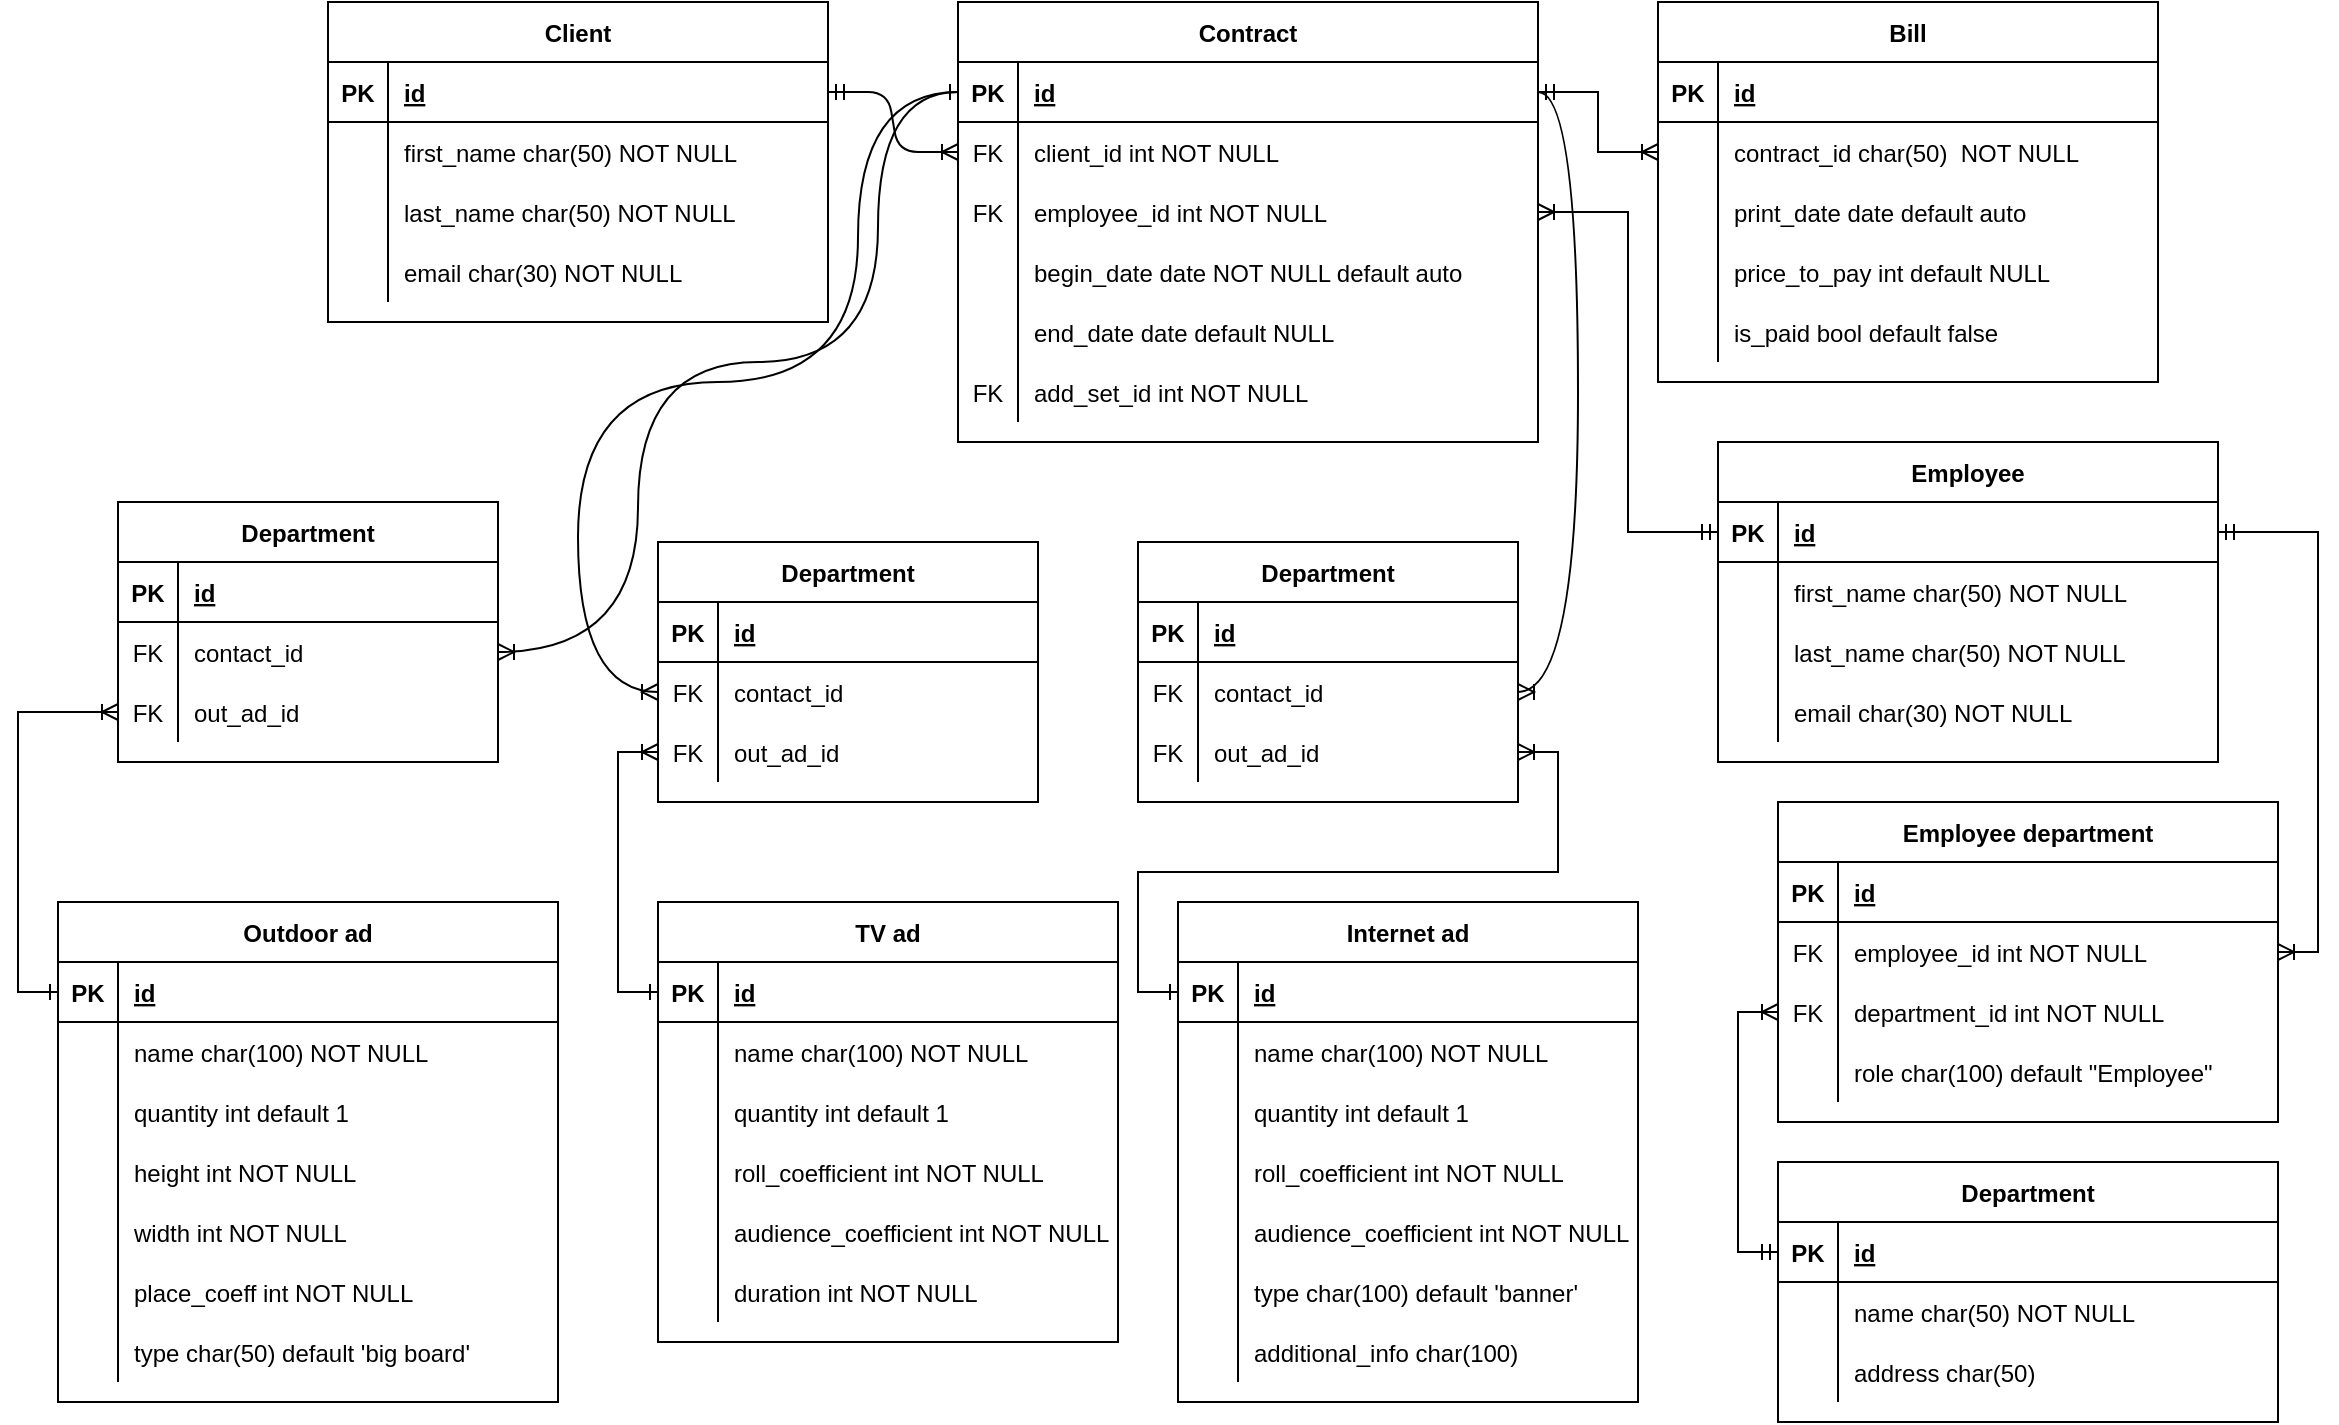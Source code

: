 <mxfile version="14.6.3" type="github">
  <diagram id="R2lEEEUBdFMjLlhIrx00" name="Page-1">
    <mxGraphModel dx="792" dy="732" grid="1" gridSize="10" guides="1" tooltips="1" connect="1" arrows="1" fold="1" page="1" pageScale="1" pageWidth="850" pageHeight="1100" math="0" shadow="0" extFonts="Permanent Marker^https://fonts.googleapis.com/css?family=Permanent+Marker">
      <root>
        <mxCell id="0" />
        <mxCell id="1" parent="0" />
        <mxCell id="C-vyLk0tnHw3VtMMgP7b-1" value="" style="edgeStyle=entityRelationEdgeStyle;endArrow=ERoneToMany;startArrow=ERmandOne;endFill=0;startFill=0;" parent="1" source="C-vyLk0tnHw3VtMMgP7b-24" target="C-vyLk0tnHw3VtMMgP7b-6" edge="1">
          <mxGeometry width="100" height="100" relative="1" as="geometry">
            <mxPoint x="340" y="720" as="sourcePoint" />
            <mxPoint x="440" y="620" as="targetPoint" />
          </mxGeometry>
        </mxCell>
        <mxCell id="C-vyLk0tnHw3VtMMgP7b-2" value="Contract" style="shape=table;startSize=30;container=1;collapsible=1;childLayout=tableLayout;fixedRows=1;rowLines=0;fontStyle=1;align=center;resizeLast=1;" parent="1" vertex="1">
          <mxGeometry x="490" y="120" width="290" height="220" as="geometry" />
        </mxCell>
        <mxCell id="C-vyLk0tnHw3VtMMgP7b-3" value="" style="shape=partialRectangle;collapsible=0;dropTarget=0;pointerEvents=0;fillColor=none;points=[[0,0.5],[1,0.5]];portConstraint=eastwest;top=0;left=0;right=0;bottom=1;" parent="C-vyLk0tnHw3VtMMgP7b-2" vertex="1">
          <mxGeometry y="30" width="290" height="30" as="geometry" />
        </mxCell>
        <mxCell id="C-vyLk0tnHw3VtMMgP7b-4" value="PK" style="shape=partialRectangle;overflow=hidden;connectable=0;fillColor=none;top=0;left=0;bottom=0;right=0;fontStyle=1;" parent="C-vyLk0tnHw3VtMMgP7b-3" vertex="1">
          <mxGeometry width="30" height="30" as="geometry" />
        </mxCell>
        <mxCell id="C-vyLk0tnHw3VtMMgP7b-5" value="id" style="shape=partialRectangle;overflow=hidden;connectable=0;fillColor=none;top=0;left=0;bottom=0;right=0;align=left;spacingLeft=6;fontStyle=5;" parent="C-vyLk0tnHw3VtMMgP7b-3" vertex="1">
          <mxGeometry x="30" width="260" height="30" as="geometry" />
        </mxCell>
        <mxCell id="C-vyLk0tnHw3VtMMgP7b-6" value="" style="shape=partialRectangle;collapsible=0;dropTarget=0;pointerEvents=0;fillColor=none;points=[[0,0.5],[1,0.5]];portConstraint=eastwest;top=0;left=0;right=0;bottom=0;" parent="C-vyLk0tnHw3VtMMgP7b-2" vertex="1">
          <mxGeometry y="60" width="290" height="30" as="geometry" />
        </mxCell>
        <mxCell id="C-vyLk0tnHw3VtMMgP7b-7" value="FK" style="shape=partialRectangle;overflow=hidden;connectable=0;fillColor=none;top=0;left=0;bottom=0;right=0;" parent="C-vyLk0tnHw3VtMMgP7b-6" vertex="1">
          <mxGeometry width="30" height="30" as="geometry" />
        </mxCell>
        <mxCell id="C-vyLk0tnHw3VtMMgP7b-8" value="client_id int NOT NULL" style="shape=partialRectangle;overflow=hidden;connectable=0;fillColor=none;top=0;left=0;bottom=0;right=0;align=left;spacingLeft=6;" parent="C-vyLk0tnHw3VtMMgP7b-6" vertex="1">
          <mxGeometry x="30" width="260" height="30" as="geometry" />
        </mxCell>
        <mxCell id="C-vyLk0tnHw3VtMMgP7b-9" value="" style="shape=partialRectangle;collapsible=0;dropTarget=0;pointerEvents=0;fillColor=none;points=[[0,0.5],[1,0.5]];portConstraint=eastwest;top=0;left=0;right=0;bottom=0;" parent="C-vyLk0tnHw3VtMMgP7b-2" vertex="1">
          <mxGeometry y="90" width="290" height="30" as="geometry" />
        </mxCell>
        <mxCell id="C-vyLk0tnHw3VtMMgP7b-10" value="FK" style="shape=partialRectangle;overflow=hidden;connectable=0;fillColor=none;top=0;left=0;bottom=0;right=0;" parent="C-vyLk0tnHw3VtMMgP7b-9" vertex="1">
          <mxGeometry width="30" height="30" as="geometry" />
        </mxCell>
        <mxCell id="C-vyLk0tnHw3VtMMgP7b-11" value="employee_id int NOT NULL" style="shape=partialRectangle;overflow=hidden;connectable=0;fillColor=none;top=0;left=0;bottom=0;right=0;align=left;spacingLeft=6;" parent="C-vyLk0tnHw3VtMMgP7b-9" vertex="1">
          <mxGeometry x="30" width="260" height="30" as="geometry" />
        </mxCell>
        <mxCell id="jYW_8Co8lEucG8dBWMGK-69" value="" style="shape=partialRectangle;collapsible=0;dropTarget=0;pointerEvents=0;fillColor=none;points=[[0,0.5],[1,0.5]];portConstraint=eastwest;top=0;left=0;right=0;bottom=0;" parent="C-vyLk0tnHw3VtMMgP7b-2" vertex="1">
          <mxGeometry y="120" width="290" height="30" as="geometry" />
        </mxCell>
        <mxCell id="jYW_8Co8lEucG8dBWMGK-70" value="" style="shape=partialRectangle;overflow=hidden;connectable=0;fillColor=none;top=0;left=0;bottom=0;right=0;" parent="jYW_8Co8lEucG8dBWMGK-69" vertex="1">
          <mxGeometry width="30" height="30" as="geometry" />
        </mxCell>
        <mxCell id="jYW_8Co8lEucG8dBWMGK-71" value="begin_date date NOT NULL default auto" style="shape=partialRectangle;overflow=hidden;connectable=0;fillColor=none;top=0;left=0;bottom=0;right=0;align=left;spacingLeft=6;" parent="jYW_8Co8lEucG8dBWMGK-69" vertex="1">
          <mxGeometry x="30" width="260" height="30" as="geometry" />
        </mxCell>
        <mxCell id="jYW_8Co8lEucG8dBWMGK-72" value="" style="shape=partialRectangle;collapsible=0;dropTarget=0;pointerEvents=0;fillColor=none;points=[[0,0.5],[1,0.5]];portConstraint=eastwest;top=0;left=0;right=0;bottom=0;" parent="C-vyLk0tnHw3VtMMgP7b-2" vertex="1">
          <mxGeometry y="150" width="290" height="30" as="geometry" />
        </mxCell>
        <mxCell id="jYW_8Co8lEucG8dBWMGK-73" value="" style="shape=partialRectangle;overflow=hidden;connectable=0;fillColor=none;top=0;left=0;bottom=0;right=0;" parent="jYW_8Co8lEucG8dBWMGK-72" vertex="1">
          <mxGeometry width="30" height="30" as="geometry" />
        </mxCell>
        <mxCell id="jYW_8Co8lEucG8dBWMGK-74" value="end_date date default NULL" style="shape=partialRectangle;overflow=hidden;connectable=0;fillColor=none;top=0;left=0;bottom=0;right=0;align=left;spacingLeft=6;" parent="jYW_8Co8lEucG8dBWMGK-72" vertex="1">
          <mxGeometry x="30" width="260" height="30" as="geometry" />
        </mxCell>
        <mxCell id="ppXyHztM5wgwLhmUzVle-1" value="" style="shape=partialRectangle;collapsible=0;dropTarget=0;pointerEvents=0;fillColor=none;points=[[0,0.5],[1,0.5]];portConstraint=eastwest;top=0;left=0;right=0;bottom=0;" parent="C-vyLk0tnHw3VtMMgP7b-2" vertex="1">
          <mxGeometry y="180" width="290" height="30" as="geometry" />
        </mxCell>
        <mxCell id="ppXyHztM5wgwLhmUzVle-2" value="FK" style="shape=partialRectangle;overflow=hidden;connectable=0;fillColor=none;top=0;left=0;bottom=0;right=0;" parent="ppXyHztM5wgwLhmUzVle-1" vertex="1">
          <mxGeometry width="30" height="30" as="geometry" />
        </mxCell>
        <mxCell id="ppXyHztM5wgwLhmUzVle-3" value="add_set_id int NOT NULL" style="shape=partialRectangle;overflow=hidden;connectable=0;fillColor=none;top=0;left=0;bottom=0;right=0;align=left;spacingLeft=6;" parent="ppXyHztM5wgwLhmUzVle-1" vertex="1">
          <mxGeometry x="30" width="260" height="30" as="geometry" />
        </mxCell>
        <mxCell id="C-vyLk0tnHw3VtMMgP7b-23" value="Client" style="shape=table;startSize=30;container=1;collapsible=1;childLayout=tableLayout;fixedRows=1;rowLines=0;fontStyle=1;align=center;resizeLast=1;" parent="1" vertex="1">
          <mxGeometry x="175" y="120" width="250" height="160" as="geometry" />
        </mxCell>
        <mxCell id="C-vyLk0tnHw3VtMMgP7b-24" value="" style="shape=partialRectangle;collapsible=0;dropTarget=0;pointerEvents=0;fillColor=none;points=[[0,0.5],[1,0.5]];portConstraint=eastwest;top=0;left=0;right=0;bottom=1;" parent="C-vyLk0tnHw3VtMMgP7b-23" vertex="1">
          <mxGeometry y="30" width="250" height="30" as="geometry" />
        </mxCell>
        <mxCell id="C-vyLk0tnHw3VtMMgP7b-25" value="PK" style="shape=partialRectangle;overflow=hidden;connectable=0;fillColor=none;top=0;left=0;bottom=0;right=0;fontStyle=1;" parent="C-vyLk0tnHw3VtMMgP7b-24" vertex="1">
          <mxGeometry width="30" height="30" as="geometry" />
        </mxCell>
        <mxCell id="C-vyLk0tnHw3VtMMgP7b-26" value="id" style="shape=partialRectangle;overflow=hidden;connectable=0;fillColor=none;top=0;left=0;bottom=0;right=0;align=left;spacingLeft=6;fontStyle=5;" parent="C-vyLk0tnHw3VtMMgP7b-24" vertex="1">
          <mxGeometry x="30" width="220" height="30" as="geometry" />
        </mxCell>
        <mxCell id="C-vyLk0tnHw3VtMMgP7b-27" value="" style="shape=partialRectangle;collapsible=0;dropTarget=0;pointerEvents=0;fillColor=none;points=[[0,0.5],[1,0.5]];portConstraint=eastwest;top=0;left=0;right=0;bottom=0;" parent="C-vyLk0tnHw3VtMMgP7b-23" vertex="1">
          <mxGeometry y="60" width="250" height="30" as="geometry" />
        </mxCell>
        <mxCell id="C-vyLk0tnHw3VtMMgP7b-28" value="" style="shape=partialRectangle;overflow=hidden;connectable=0;fillColor=none;top=0;left=0;bottom=0;right=0;" parent="C-vyLk0tnHw3VtMMgP7b-27" vertex="1">
          <mxGeometry width="30" height="30" as="geometry" />
        </mxCell>
        <mxCell id="C-vyLk0tnHw3VtMMgP7b-29" value="first_name char(50) NOT NULL" style="shape=partialRectangle;overflow=hidden;connectable=0;fillColor=none;top=0;left=0;bottom=0;right=0;align=left;spacingLeft=6;" parent="C-vyLk0tnHw3VtMMgP7b-27" vertex="1">
          <mxGeometry x="30" width="220" height="30" as="geometry" />
        </mxCell>
        <mxCell id="DAZSzT3aJ0yRN7Px0Ek2-8" value="" style="shape=partialRectangle;collapsible=0;dropTarget=0;pointerEvents=0;fillColor=none;points=[[0,0.5],[1,0.5]];portConstraint=eastwest;top=0;left=0;right=0;bottom=0;" parent="C-vyLk0tnHw3VtMMgP7b-23" vertex="1">
          <mxGeometry y="90" width="250" height="30" as="geometry" />
        </mxCell>
        <mxCell id="DAZSzT3aJ0yRN7Px0Ek2-9" value="" style="shape=partialRectangle;overflow=hidden;connectable=0;fillColor=none;top=0;left=0;bottom=0;right=0;" parent="DAZSzT3aJ0yRN7Px0Ek2-8" vertex="1">
          <mxGeometry width="30" height="30" as="geometry" />
        </mxCell>
        <mxCell id="DAZSzT3aJ0yRN7Px0Ek2-10" value="last_name char(50) NOT NULL" style="shape=partialRectangle;overflow=hidden;connectable=0;fillColor=none;top=0;left=0;bottom=0;right=0;align=left;spacingLeft=6;" parent="DAZSzT3aJ0yRN7Px0Ek2-8" vertex="1">
          <mxGeometry x="30" width="220" height="30" as="geometry" />
        </mxCell>
        <mxCell id="DAZSzT3aJ0yRN7Px0Ek2-11" value="" style="shape=partialRectangle;collapsible=0;dropTarget=0;pointerEvents=0;fillColor=none;points=[[0,0.5],[1,0.5]];portConstraint=eastwest;top=0;left=0;right=0;bottom=0;" parent="C-vyLk0tnHw3VtMMgP7b-23" vertex="1">
          <mxGeometry y="120" width="250" height="30" as="geometry" />
        </mxCell>
        <mxCell id="DAZSzT3aJ0yRN7Px0Ek2-12" value="" style="shape=partialRectangle;overflow=hidden;connectable=0;fillColor=none;top=0;left=0;bottom=0;right=0;" parent="DAZSzT3aJ0yRN7Px0Ek2-11" vertex="1">
          <mxGeometry width="30" height="30" as="geometry" />
        </mxCell>
        <mxCell id="DAZSzT3aJ0yRN7Px0Ek2-13" value="email char(30) NOT NULL" style="shape=partialRectangle;overflow=hidden;connectable=0;fillColor=none;top=0;left=0;bottom=0;right=0;align=left;spacingLeft=6;" parent="DAZSzT3aJ0yRN7Px0Ek2-11" vertex="1">
          <mxGeometry x="30" width="220" height="30" as="geometry" />
        </mxCell>
        <mxCell id="jYW_8Co8lEucG8dBWMGK-11" value="Employee" style="shape=table;startSize=30;container=1;collapsible=1;childLayout=tableLayout;fixedRows=1;rowLines=0;fontStyle=1;align=center;resizeLast=1;" parent="1" vertex="1">
          <mxGeometry x="870" y="340" width="250" height="160" as="geometry" />
        </mxCell>
        <mxCell id="jYW_8Co8lEucG8dBWMGK-12" value="" style="shape=partialRectangle;collapsible=0;dropTarget=0;pointerEvents=0;fillColor=none;points=[[0,0.5],[1,0.5]];portConstraint=eastwest;top=0;left=0;right=0;bottom=1;" parent="jYW_8Co8lEucG8dBWMGK-11" vertex="1">
          <mxGeometry y="30" width="250" height="30" as="geometry" />
        </mxCell>
        <mxCell id="jYW_8Co8lEucG8dBWMGK-13" value="PK" style="shape=partialRectangle;overflow=hidden;connectable=0;fillColor=none;top=0;left=0;bottom=0;right=0;fontStyle=1;" parent="jYW_8Co8lEucG8dBWMGK-12" vertex="1">
          <mxGeometry width="30" height="30" as="geometry" />
        </mxCell>
        <mxCell id="jYW_8Co8lEucG8dBWMGK-14" value="id" style="shape=partialRectangle;overflow=hidden;connectable=0;fillColor=none;top=0;left=0;bottom=0;right=0;align=left;spacingLeft=6;fontStyle=5;" parent="jYW_8Co8lEucG8dBWMGK-12" vertex="1">
          <mxGeometry x="30" width="220" height="30" as="geometry" />
        </mxCell>
        <mxCell id="jYW_8Co8lEucG8dBWMGK-15" value="" style="shape=partialRectangle;collapsible=0;dropTarget=0;pointerEvents=0;fillColor=none;points=[[0,0.5],[1,0.5]];portConstraint=eastwest;top=0;left=0;right=0;bottom=0;" parent="jYW_8Co8lEucG8dBWMGK-11" vertex="1">
          <mxGeometry y="60" width="250" height="30" as="geometry" />
        </mxCell>
        <mxCell id="jYW_8Co8lEucG8dBWMGK-16" value="" style="shape=partialRectangle;overflow=hidden;connectable=0;fillColor=none;top=0;left=0;bottom=0;right=0;" parent="jYW_8Co8lEucG8dBWMGK-15" vertex="1">
          <mxGeometry width="30" height="30" as="geometry" />
        </mxCell>
        <mxCell id="jYW_8Co8lEucG8dBWMGK-17" value="first_name char(50) NOT NULL" style="shape=partialRectangle;overflow=hidden;connectable=0;fillColor=none;top=0;left=0;bottom=0;right=0;align=left;spacingLeft=6;" parent="jYW_8Co8lEucG8dBWMGK-15" vertex="1">
          <mxGeometry x="30" width="220" height="30" as="geometry" />
        </mxCell>
        <mxCell id="jYW_8Co8lEucG8dBWMGK-18" value="" style="shape=partialRectangle;collapsible=0;dropTarget=0;pointerEvents=0;fillColor=none;points=[[0,0.5],[1,0.5]];portConstraint=eastwest;top=0;left=0;right=0;bottom=0;" parent="jYW_8Co8lEucG8dBWMGK-11" vertex="1">
          <mxGeometry y="90" width="250" height="30" as="geometry" />
        </mxCell>
        <mxCell id="jYW_8Co8lEucG8dBWMGK-19" value="" style="shape=partialRectangle;overflow=hidden;connectable=0;fillColor=none;top=0;left=0;bottom=0;right=0;" parent="jYW_8Co8lEucG8dBWMGK-18" vertex="1">
          <mxGeometry width="30" height="30" as="geometry" />
        </mxCell>
        <mxCell id="jYW_8Co8lEucG8dBWMGK-20" value="last_name char(50) NOT NULL" style="shape=partialRectangle;overflow=hidden;connectable=0;fillColor=none;top=0;left=0;bottom=0;right=0;align=left;spacingLeft=6;" parent="jYW_8Co8lEucG8dBWMGK-18" vertex="1">
          <mxGeometry x="30" width="220" height="30" as="geometry" />
        </mxCell>
        <mxCell id="jYW_8Co8lEucG8dBWMGK-21" value="" style="shape=partialRectangle;collapsible=0;dropTarget=0;pointerEvents=0;fillColor=none;points=[[0,0.5],[1,0.5]];portConstraint=eastwest;top=0;left=0;right=0;bottom=0;" parent="jYW_8Co8lEucG8dBWMGK-11" vertex="1">
          <mxGeometry y="120" width="250" height="30" as="geometry" />
        </mxCell>
        <mxCell id="jYW_8Co8lEucG8dBWMGK-22" value="" style="shape=partialRectangle;overflow=hidden;connectable=0;fillColor=none;top=0;left=0;bottom=0;right=0;" parent="jYW_8Co8lEucG8dBWMGK-21" vertex="1">
          <mxGeometry width="30" height="30" as="geometry" />
        </mxCell>
        <mxCell id="jYW_8Co8lEucG8dBWMGK-23" value="email char(30) NOT NULL" style="shape=partialRectangle;overflow=hidden;connectable=0;fillColor=none;top=0;left=0;bottom=0;right=0;align=left;spacingLeft=6;" parent="jYW_8Co8lEucG8dBWMGK-21" vertex="1">
          <mxGeometry x="30" width="220" height="30" as="geometry" />
        </mxCell>
        <mxCell id="jYW_8Co8lEucG8dBWMGK-24" value="Department" style="shape=table;startSize=30;container=1;collapsible=1;childLayout=tableLayout;fixedRows=1;rowLines=0;fontStyle=1;align=center;resizeLast=1;" parent="1" vertex="1">
          <mxGeometry x="900" y="700" width="250" height="130" as="geometry" />
        </mxCell>
        <mxCell id="jYW_8Co8lEucG8dBWMGK-25" value="" style="shape=partialRectangle;collapsible=0;dropTarget=0;pointerEvents=0;fillColor=none;points=[[0,0.5],[1,0.5]];portConstraint=eastwest;top=0;left=0;right=0;bottom=1;" parent="jYW_8Co8lEucG8dBWMGK-24" vertex="1">
          <mxGeometry y="30" width="250" height="30" as="geometry" />
        </mxCell>
        <mxCell id="jYW_8Co8lEucG8dBWMGK-26" value="PK" style="shape=partialRectangle;overflow=hidden;connectable=0;fillColor=none;top=0;left=0;bottom=0;right=0;fontStyle=1;" parent="jYW_8Co8lEucG8dBWMGK-25" vertex="1">
          <mxGeometry width="30" height="30" as="geometry" />
        </mxCell>
        <mxCell id="jYW_8Co8lEucG8dBWMGK-27" value="id" style="shape=partialRectangle;overflow=hidden;connectable=0;fillColor=none;top=0;left=0;bottom=0;right=0;align=left;spacingLeft=6;fontStyle=5;" parent="jYW_8Co8lEucG8dBWMGK-25" vertex="1">
          <mxGeometry x="30" width="220" height="30" as="geometry" />
        </mxCell>
        <mxCell id="jYW_8Co8lEucG8dBWMGK-28" value="" style="shape=partialRectangle;collapsible=0;dropTarget=0;pointerEvents=0;fillColor=none;points=[[0,0.5],[1,0.5]];portConstraint=eastwest;top=0;left=0;right=0;bottom=0;" parent="jYW_8Co8lEucG8dBWMGK-24" vertex="1">
          <mxGeometry y="60" width="250" height="30" as="geometry" />
        </mxCell>
        <mxCell id="jYW_8Co8lEucG8dBWMGK-29" value="" style="shape=partialRectangle;overflow=hidden;connectable=0;fillColor=none;top=0;left=0;bottom=0;right=0;" parent="jYW_8Co8lEucG8dBWMGK-28" vertex="1">
          <mxGeometry width="30" height="30" as="geometry" />
        </mxCell>
        <mxCell id="jYW_8Co8lEucG8dBWMGK-30" value="name char(50) NOT NULL" style="shape=partialRectangle;overflow=hidden;connectable=0;fillColor=none;top=0;left=0;bottom=0;right=0;align=left;spacingLeft=6;" parent="jYW_8Co8lEucG8dBWMGK-28" vertex="1">
          <mxGeometry x="30" width="220" height="30" as="geometry" />
        </mxCell>
        <mxCell id="jYW_8Co8lEucG8dBWMGK-63" value="" style="shape=partialRectangle;collapsible=0;dropTarget=0;pointerEvents=0;fillColor=none;points=[[0,0.5],[1,0.5]];portConstraint=eastwest;top=0;left=0;right=0;bottom=0;" parent="jYW_8Co8lEucG8dBWMGK-24" vertex="1">
          <mxGeometry y="90" width="250" height="30" as="geometry" />
        </mxCell>
        <mxCell id="jYW_8Co8lEucG8dBWMGK-64" value="" style="shape=partialRectangle;overflow=hidden;connectable=0;fillColor=none;top=0;left=0;bottom=0;right=0;" parent="jYW_8Co8lEucG8dBWMGK-63" vertex="1">
          <mxGeometry width="30" height="30" as="geometry" />
        </mxCell>
        <mxCell id="jYW_8Co8lEucG8dBWMGK-65" value="address char(50) " style="shape=partialRectangle;overflow=hidden;connectable=0;fillColor=none;top=0;left=0;bottom=0;right=0;align=left;spacingLeft=6;" parent="jYW_8Co8lEucG8dBWMGK-63" vertex="1">
          <mxGeometry x="30" width="220" height="30" as="geometry" />
        </mxCell>
        <mxCell id="jYW_8Co8lEucG8dBWMGK-50" value="Employee department" style="shape=table;startSize=30;container=1;collapsible=1;childLayout=tableLayout;fixedRows=1;rowLines=0;fontStyle=1;align=center;resizeLast=1;" parent="1" vertex="1">
          <mxGeometry x="900" y="520" width="250" height="160" as="geometry" />
        </mxCell>
        <mxCell id="jYW_8Co8lEucG8dBWMGK-51" value="" style="shape=partialRectangle;collapsible=0;dropTarget=0;pointerEvents=0;fillColor=none;points=[[0,0.5],[1,0.5]];portConstraint=eastwest;top=0;left=0;right=0;bottom=1;" parent="jYW_8Co8lEucG8dBWMGK-50" vertex="1">
          <mxGeometry y="30" width="250" height="30" as="geometry" />
        </mxCell>
        <mxCell id="jYW_8Co8lEucG8dBWMGK-52" value="PK" style="shape=partialRectangle;overflow=hidden;connectable=0;fillColor=none;top=0;left=0;bottom=0;right=0;fontStyle=1;" parent="jYW_8Co8lEucG8dBWMGK-51" vertex="1">
          <mxGeometry width="30" height="30" as="geometry" />
        </mxCell>
        <mxCell id="jYW_8Co8lEucG8dBWMGK-53" value="id" style="shape=partialRectangle;overflow=hidden;connectable=0;fillColor=none;top=0;left=0;bottom=0;right=0;align=left;spacingLeft=6;fontStyle=5;" parent="jYW_8Co8lEucG8dBWMGK-51" vertex="1">
          <mxGeometry x="30" width="220" height="30" as="geometry" />
        </mxCell>
        <mxCell id="jYW_8Co8lEucG8dBWMGK-54" value="" style="shape=partialRectangle;collapsible=0;dropTarget=0;pointerEvents=0;fillColor=none;points=[[0,0.5],[1,0.5]];portConstraint=eastwest;top=0;left=0;right=0;bottom=0;" parent="jYW_8Co8lEucG8dBWMGK-50" vertex="1">
          <mxGeometry y="60" width="250" height="30" as="geometry" />
        </mxCell>
        <mxCell id="jYW_8Co8lEucG8dBWMGK-55" value="FK" style="shape=partialRectangle;overflow=hidden;connectable=0;fillColor=none;top=0;left=0;bottom=0;right=0;" parent="jYW_8Co8lEucG8dBWMGK-54" vertex="1">
          <mxGeometry width="30" height="30" as="geometry" />
        </mxCell>
        <mxCell id="jYW_8Co8lEucG8dBWMGK-56" value="employee_id int NOT NULL" style="shape=partialRectangle;overflow=hidden;connectable=0;fillColor=none;top=0;left=0;bottom=0;right=0;align=left;spacingLeft=6;" parent="jYW_8Co8lEucG8dBWMGK-54" vertex="1">
          <mxGeometry x="30" width="220" height="30" as="geometry" />
        </mxCell>
        <mxCell id="jYW_8Co8lEucG8dBWMGK-57" value="" style="shape=partialRectangle;collapsible=0;dropTarget=0;pointerEvents=0;fillColor=none;points=[[0,0.5],[1,0.5]];portConstraint=eastwest;top=0;left=0;right=0;bottom=0;" parent="jYW_8Co8lEucG8dBWMGK-50" vertex="1">
          <mxGeometry y="90" width="250" height="30" as="geometry" />
        </mxCell>
        <mxCell id="jYW_8Co8lEucG8dBWMGK-58" value="FK" style="shape=partialRectangle;overflow=hidden;connectable=0;fillColor=none;top=0;left=0;bottom=0;right=0;" parent="jYW_8Co8lEucG8dBWMGK-57" vertex="1">
          <mxGeometry width="30" height="30" as="geometry" />
        </mxCell>
        <mxCell id="jYW_8Co8lEucG8dBWMGK-59" value="department_id int NOT NULL" style="shape=partialRectangle;overflow=hidden;connectable=0;fillColor=none;top=0;left=0;bottom=0;right=0;align=left;spacingLeft=6;" parent="jYW_8Co8lEucG8dBWMGK-57" vertex="1">
          <mxGeometry x="30" width="220" height="30" as="geometry" />
        </mxCell>
        <mxCell id="jYW_8Co8lEucG8dBWMGK-60" value="" style="shape=partialRectangle;collapsible=0;dropTarget=0;pointerEvents=0;fillColor=none;points=[[0,0.5],[1,0.5]];portConstraint=eastwest;top=0;left=0;right=0;bottom=0;" parent="jYW_8Co8lEucG8dBWMGK-50" vertex="1">
          <mxGeometry y="120" width="250" height="30" as="geometry" />
        </mxCell>
        <mxCell id="jYW_8Co8lEucG8dBWMGK-61" value="" style="shape=partialRectangle;overflow=hidden;connectable=0;fillColor=none;top=0;left=0;bottom=0;right=0;" parent="jYW_8Co8lEucG8dBWMGK-60" vertex="1">
          <mxGeometry width="30" height="30" as="geometry" />
        </mxCell>
        <mxCell id="jYW_8Co8lEucG8dBWMGK-62" value="role char(100) default &quot;Employee&quot;" style="shape=partialRectangle;overflow=hidden;connectable=0;fillColor=none;top=0;left=0;bottom=0;right=0;align=left;spacingLeft=6;" parent="jYW_8Co8lEucG8dBWMGK-60" vertex="1">
          <mxGeometry x="30" width="220" height="30" as="geometry" />
        </mxCell>
        <mxCell id="jYW_8Co8lEucG8dBWMGK-78" style="edgeStyle=orthogonalEdgeStyle;rounded=0;orthogonalLoop=1;jettySize=auto;html=1;entryX=1;entryY=0.5;entryDx=0;entryDy=0;startArrow=ERmandOne;startFill=0;endArrow=ERoneToMany;endFill=0;" parent="1" source="jYW_8Co8lEucG8dBWMGK-12" target="jYW_8Co8lEucG8dBWMGK-54" edge="1">
          <mxGeometry relative="1" as="geometry" />
        </mxCell>
        <mxCell id="jYW_8Co8lEucG8dBWMGK-79" style="edgeStyle=orthogonalEdgeStyle;rounded=0;orthogonalLoop=1;jettySize=auto;html=1;entryX=0;entryY=0.5;entryDx=0;entryDy=0;startArrow=ERmandOne;startFill=0;endArrow=ERoneToMany;endFill=0;" parent="1" source="jYW_8Co8lEucG8dBWMGK-25" target="jYW_8Co8lEucG8dBWMGK-57" edge="1">
          <mxGeometry relative="1" as="geometry" />
        </mxCell>
        <mxCell id="jYW_8Co8lEucG8dBWMGK-81" style="edgeStyle=orthogonalEdgeStyle;rounded=0;orthogonalLoop=1;jettySize=auto;html=1;entryX=1;entryY=0.5;entryDx=0;entryDy=0;startArrow=ERmandOne;startFill=0;endArrow=ERoneToMany;endFill=0;" parent="1" source="jYW_8Co8lEucG8dBWMGK-12" target="C-vyLk0tnHw3VtMMgP7b-9" edge="1">
          <mxGeometry relative="1" as="geometry" />
        </mxCell>
        <mxCell id="jYW_8Co8lEucG8dBWMGK-82" value="Bill" style="shape=table;startSize=30;container=1;collapsible=1;childLayout=tableLayout;fixedRows=1;rowLines=0;fontStyle=1;align=center;resizeLast=1;" parent="1" vertex="1">
          <mxGeometry x="840" y="120" width="250" height="190" as="geometry" />
        </mxCell>
        <mxCell id="jYW_8Co8lEucG8dBWMGK-83" value="" style="shape=partialRectangle;collapsible=0;dropTarget=0;pointerEvents=0;fillColor=none;points=[[0,0.5],[1,0.5]];portConstraint=eastwest;top=0;left=0;right=0;bottom=1;" parent="jYW_8Co8lEucG8dBWMGK-82" vertex="1">
          <mxGeometry y="30" width="250" height="30" as="geometry" />
        </mxCell>
        <mxCell id="jYW_8Co8lEucG8dBWMGK-84" value="PK" style="shape=partialRectangle;overflow=hidden;connectable=0;fillColor=none;top=0;left=0;bottom=0;right=0;fontStyle=1;" parent="jYW_8Co8lEucG8dBWMGK-83" vertex="1">
          <mxGeometry width="30" height="30" as="geometry" />
        </mxCell>
        <mxCell id="jYW_8Co8lEucG8dBWMGK-85" value="id" style="shape=partialRectangle;overflow=hidden;connectable=0;fillColor=none;top=0;left=0;bottom=0;right=0;align=left;spacingLeft=6;fontStyle=5;" parent="jYW_8Co8lEucG8dBWMGK-83" vertex="1">
          <mxGeometry x="30" width="220" height="30" as="geometry" />
        </mxCell>
        <mxCell id="jYW_8Co8lEucG8dBWMGK-86" value="" style="shape=partialRectangle;collapsible=0;dropTarget=0;pointerEvents=0;fillColor=none;points=[[0,0.5],[1,0.5]];portConstraint=eastwest;top=0;left=0;right=0;bottom=0;" parent="jYW_8Co8lEucG8dBWMGK-82" vertex="1">
          <mxGeometry y="60" width="250" height="30" as="geometry" />
        </mxCell>
        <mxCell id="jYW_8Co8lEucG8dBWMGK-87" value="" style="shape=partialRectangle;overflow=hidden;connectable=0;fillColor=none;top=0;left=0;bottom=0;right=0;" parent="jYW_8Co8lEucG8dBWMGK-86" vertex="1">
          <mxGeometry width="30" height="30" as="geometry" />
        </mxCell>
        <mxCell id="jYW_8Co8lEucG8dBWMGK-88" value="contract_id char(50)  NOT NULL" style="shape=partialRectangle;overflow=hidden;connectable=0;fillColor=none;top=0;left=0;bottom=0;right=0;align=left;spacingLeft=6;" parent="jYW_8Co8lEucG8dBWMGK-86" vertex="1">
          <mxGeometry x="30" width="220" height="30" as="geometry" />
        </mxCell>
        <mxCell id="jYW_8Co8lEucG8dBWMGK-89" value="" style="shape=partialRectangle;collapsible=0;dropTarget=0;pointerEvents=0;fillColor=none;points=[[0,0.5],[1,0.5]];portConstraint=eastwest;top=0;left=0;right=0;bottom=0;" parent="jYW_8Co8lEucG8dBWMGK-82" vertex="1">
          <mxGeometry y="90" width="250" height="30" as="geometry" />
        </mxCell>
        <mxCell id="jYW_8Co8lEucG8dBWMGK-90" value="" style="shape=partialRectangle;overflow=hidden;connectable=0;fillColor=none;top=0;left=0;bottom=0;right=0;" parent="jYW_8Co8lEucG8dBWMGK-89" vertex="1">
          <mxGeometry width="30" height="30" as="geometry" />
        </mxCell>
        <mxCell id="jYW_8Co8lEucG8dBWMGK-91" value="print_date date default auto" style="shape=partialRectangle;overflow=hidden;connectable=0;fillColor=none;top=0;left=0;bottom=0;right=0;align=left;spacingLeft=6;" parent="jYW_8Co8lEucG8dBWMGK-89" vertex="1">
          <mxGeometry x="30" width="220" height="30" as="geometry" />
        </mxCell>
        <mxCell id="jYW_8Co8lEucG8dBWMGK-92" value="" style="shape=partialRectangle;collapsible=0;dropTarget=0;pointerEvents=0;fillColor=none;points=[[0,0.5],[1,0.5]];portConstraint=eastwest;top=0;left=0;right=0;bottom=0;" parent="jYW_8Co8lEucG8dBWMGK-82" vertex="1">
          <mxGeometry y="120" width="250" height="30" as="geometry" />
        </mxCell>
        <mxCell id="jYW_8Co8lEucG8dBWMGK-93" value="" style="shape=partialRectangle;overflow=hidden;connectable=0;fillColor=none;top=0;left=0;bottom=0;right=0;" parent="jYW_8Co8lEucG8dBWMGK-92" vertex="1">
          <mxGeometry width="30" height="30" as="geometry" />
        </mxCell>
        <mxCell id="jYW_8Co8lEucG8dBWMGK-94" value="price_to_pay int default NULL" style="shape=partialRectangle;overflow=hidden;connectable=0;fillColor=none;top=0;left=0;bottom=0;right=0;align=left;spacingLeft=6;" parent="jYW_8Co8lEucG8dBWMGK-92" vertex="1">
          <mxGeometry x="30" width="220" height="30" as="geometry" />
        </mxCell>
        <mxCell id="jYW_8Co8lEucG8dBWMGK-95" value="" style="shape=partialRectangle;collapsible=0;dropTarget=0;pointerEvents=0;fillColor=none;points=[[0,0.5],[1,0.5]];portConstraint=eastwest;top=0;left=0;right=0;bottom=0;" parent="jYW_8Co8lEucG8dBWMGK-82" vertex="1">
          <mxGeometry y="150" width="250" height="30" as="geometry" />
        </mxCell>
        <mxCell id="jYW_8Co8lEucG8dBWMGK-96" value="" style="shape=partialRectangle;overflow=hidden;connectable=0;fillColor=none;top=0;left=0;bottom=0;right=0;" parent="jYW_8Co8lEucG8dBWMGK-95" vertex="1">
          <mxGeometry width="30" height="30" as="geometry" />
        </mxCell>
        <mxCell id="jYW_8Co8lEucG8dBWMGK-97" value="is_paid bool default false" style="shape=partialRectangle;overflow=hidden;connectable=0;fillColor=none;top=0;left=0;bottom=0;right=0;align=left;spacingLeft=6;" parent="jYW_8Co8lEucG8dBWMGK-95" vertex="1">
          <mxGeometry x="30" width="220" height="30" as="geometry" />
        </mxCell>
        <mxCell id="jYW_8Co8lEucG8dBWMGK-98" style="edgeStyle=orthogonalEdgeStyle;rounded=0;orthogonalLoop=1;jettySize=auto;html=1;entryX=0;entryY=0.5;entryDx=0;entryDy=0;startArrow=ERmandOne;startFill=0;endArrow=ERoneToMany;endFill=0;" parent="1" source="C-vyLk0tnHw3VtMMgP7b-3" target="jYW_8Co8lEucG8dBWMGK-86" edge="1">
          <mxGeometry relative="1" as="geometry" />
        </mxCell>
        <mxCell id="6CgIsOvqvFKjhHK4fjLP-1" value="Outdoor ad" style="shape=table;startSize=30;container=1;collapsible=1;childLayout=tableLayout;fixedRows=1;rowLines=0;fontStyle=1;align=center;resizeLast=1;" parent="1" vertex="1">
          <mxGeometry x="40" y="570" width="250" height="250" as="geometry" />
        </mxCell>
        <mxCell id="6CgIsOvqvFKjhHK4fjLP-2" value="" style="shape=partialRectangle;collapsible=0;dropTarget=0;pointerEvents=0;fillColor=none;points=[[0,0.5],[1,0.5]];portConstraint=eastwest;top=0;left=0;right=0;bottom=1;" parent="6CgIsOvqvFKjhHK4fjLP-1" vertex="1">
          <mxGeometry y="30" width="250" height="30" as="geometry" />
        </mxCell>
        <mxCell id="6CgIsOvqvFKjhHK4fjLP-3" value="PK" style="shape=partialRectangle;overflow=hidden;connectable=0;fillColor=none;top=0;left=0;bottom=0;right=0;fontStyle=1;" parent="6CgIsOvqvFKjhHK4fjLP-2" vertex="1">
          <mxGeometry width="30" height="30" as="geometry" />
        </mxCell>
        <mxCell id="6CgIsOvqvFKjhHK4fjLP-4" value="id" style="shape=partialRectangle;overflow=hidden;connectable=0;fillColor=none;top=0;left=0;bottom=0;right=0;align=left;spacingLeft=6;fontStyle=5;" parent="6CgIsOvqvFKjhHK4fjLP-2" vertex="1">
          <mxGeometry x="30" width="220" height="30" as="geometry" />
        </mxCell>
        <mxCell id="6CgIsOvqvFKjhHK4fjLP-5" value="" style="shape=partialRectangle;collapsible=0;dropTarget=0;pointerEvents=0;fillColor=none;points=[[0,0.5],[1,0.5]];portConstraint=eastwest;top=0;left=0;right=0;bottom=0;" parent="6CgIsOvqvFKjhHK4fjLP-1" vertex="1">
          <mxGeometry y="60" width="250" height="30" as="geometry" />
        </mxCell>
        <mxCell id="6CgIsOvqvFKjhHK4fjLP-6" value="" style="shape=partialRectangle;overflow=hidden;connectable=0;fillColor=none;top=0;left=0;bottom=0;right=0;" parent="6CgIsOvqvFKjhHK4fjLP-5" vertex="1">
          <mxGeometry width="30" height="30" as="geometry" />
        </mxCell>
        <mxCell id="6CgIsOvqvFKjhHK4fjLP-7" value="name char(100) NOT NULL" style="shape=partialRectangle;overflow=hidden;connectable=0;fillColor=none;top=0;left=0;bottom=0;right=0;align=left;spacingLeft=6;" parent="6CgIsOvqvFKjhHK4fjLP-5" vertex="1">
          <mxGeometry x="30" width="220" height="30" as="geometry" />
        </mxCell>
        <mxCell id="6CgIsOvqvFKjhHK4fjLP-8" value="" style="shape=partialRectangle;collapsible=0;dropTarget=0;pointerEvents=0;fillColor=none;points=[[0,0.5],[1,0.5]];portConstraint=eastwest;top=0;left=0;right=0;bottom=0;" parent="6CgIsOvqvFKjhHK4fjLP-1" vertex="1">
          <mxGeometry y="90" width="250" height="30" as="geometry" />
        </mxCell>
        <mxCell id="6CgIsOvqvFKjhHK4fjLP-9" value="" style="shape=partialRectangle;overflow=hidden;connectable=0;fillColor=none;top=0;left=0;bottom=0;right=0;" parent="6CgIsOvqvFKjhHK4fjLP-8" vertex="1">
          <mxGeometry width="30" height="30" as="geometry" />
        </mxCell>
        <mxCell id="6CgIsOvqvFKjhHK4fjLP-10" value="quantity int default 1" style="shape=partialRectangle;overflow=hidden;connectable=0;fillColor=none;top=0;left=0;bottom=0;right=0;align=left;spacingLeft=6;" parent="6CgIsOvqvFKjhHK4fjLP-8" vertex="1">
          <mxGeometry x="30" width="220" height="30" as="geometry" />
        </mxCell>
        <mxCell id="6CgIsOvqvFKjhHK4fjLP-14" value="" style="shape=partialRectangle;collapsible=0;dropTarget=0;pointerEvents=0;fillColor=none;points=[[0,0.5],[1,0.5]];portConstraint=eastwest;top=0;left=0;right=0;bottom=0;" parent="6CgIsOvqvFKjhHK4fjLP-1" vertex="1">
          <mxGeometry y="120" width="250" height="30" as="geometry" />
        </mxCell>
        <mxCell id="6CgIsOvqvFKjhHK4fjLP-15" value="" style="shape=partialRectangle;overflow=hidden;connectable=0;fillColor=none;top=0;left=0;bottom=0;right=0;" parent="6CgIsOvqvFKjhHK4fjLP-14" vertex="1">
          <mxGeometry width="30" height="30" as="geometry" />
        </mxCell>
        <mxCell id="6CgIsOvqvFKjhHK4fjLP-16" value="height int NOT NULL" style="shape=partialRectangle;overflow=hidden;connectable=0;fillColor=none;top=0;left=0;bottom=0;right=0;align=left;spacingLeft=6;" parent="6CgIsOvqvFKjhHK4fjLP-14" vertex="1">
          <mxGeometry x="30" width="220" height="30" as="geometry" />
        </mxCell>
        <mxCell id="6CgIsOvqvFKjhHK4fjLP-17" value="" style="shape=partialRectangle;collapsible=0;dropTarget=0;pointerEvents=0;fillColor=none;points=[[0,0.5],[1,0.5]];portConstraint=eastwest;top=0;left=0;right=0;bottom=0;" parent="6CgIsOvqvFKjhHK4fjLP-1" vertex="1">
          <mxGeometry y="150" width="250" height="30" as="geometry" />
        </mxCell>
        <mxCell id="6CgIsOvqvFKjhHK4fjLP-18" value="" style="shape=partialRectangle;overflow=hidden;connectable=0;fillColor=none;top=0;left=0;bottom=0;right=0;" parent="6CgIsOvqvFKjhHK4fjLP-17" vertex="1">
          <mxGeometry width="30" height="30" as="geometry" />
        </mxCell>
        <mxCell id="6CgIsOvqvFKjhHK4fjLP-19" value="width int NOT NULL" style="shape=partialRectangle;overflow=hidden;connectable=0;fillColor=none;top=0;left=0;bottom=0;right=0;align=left;spacingLeft=6;" parent="6CgIsOvqvFKjhHK4fjLP-17" vertex="1">
          <mxGeometry x="30" width="220" height="30" as="geometry" />
        </mxCell>
        <mxCell id="6CgIsOvqvFKjhHK4fjLP-20" value="" style="shape=partialRectangle;collapsible=0;dropTarget=0;pointerEvents=0;fillColor=none;points=[[0,0.5],[1,0.5]];portConstraint=eastwest;top=0;left=0;right=0;bottom=0;" parent="6CgIsOvqvFKjhHK4fjLP-1" vertex="1">
          <mxGeometry y="180" width="250" height="30" as="geometry" />
        </mxCell>
        <mxCell id="6CgIsOvqvFKjhHK4fjLP-21" value="" style="shape=partialRectangle;overflow=hidden;connectable=0;fillColor=none;top=0;left=0;bottom=0;right=0;" parent="6CgIsOvqvFKjhHK4fjLP-20" vertex="1">
          <mxGeometry width="30" height="30" as="geometry" />
        </mxCell>
        <mxCell id="6CgIsOvqvFKjhHK4fjLP-22" value="place_coeff int NOT NULL" style="shape=partialRectangle;overflow=hidden;connectable=0;fillColor=none;top=0;left=0;bottom=0;right=0;align=left;spacingLeft=6;" parent="6CgIsOvqvFKjhHK4fjLP-20" vertex="1">
          <mxGeometry x="30" width="220" height="30" as="geometry" />
        </mxCell>
        <mxCell id="6CgIsOvqvFKjhHK4fjLP-23" value="" style="shape=partialRectangle;collapsible=0;dropTarget=0;pointerEvents=0;fillColor=none;points=[[0,0.5],[1,0.5]];portConstraint=eastwest;top=0;left=0;right=0;bottom=0;" parent="6CgIsOvqvFKjhHK4fjLP-1" vertex="1">
          <mxGeometry y="210" width="250" height="30" as="geometry" />
        </mxCell>
        <mxCell id="6CgIsOvqvFKjhHK4fjLP-24" value="" style="shape=partialRectangle;overflow=hidden;connectable=0;fillColor=none;top=0;left=0;bottom=0;right=0;" parent="6CgIsOvqvFKjhHK4fjLP-23" vertex="1">
          <mxGeometry width="30" height="30" as="geometry" />
        </mxCell>
        <mxCell id="6CgIsOvqvFKjhHK4fjLP-25" value="type char(50) default &#39;big board&#39;" style="shape=partialRectangle;overflow=hidden;connectable=0;fillColor=none;top=0;left=0;bottom=0;right=0;align=left;spacingLeft=6;" parent="6CgIsOvqvFKjhHK4fjLP-23" vertex="1">
          <mxGeometry x="30" width="220" height="30" as="geometry" />
        </mxCell>
        <mxCell id="6CgIsOvqvFKjhHK4fjLP-26" value="TV ad" style="shape=table;startSize=30;container=1;collapsible=1;childLayout=tableLayout;fixedRows=1;rowLines=0;fontStyle=1;align=center;resizeLast=1;" parent="1" vertex="1">
          <mxGeometry x="340" y="570" width="230" height="220" as="geometry" />
        </mxCell>
        <mxCell id="6CgIsOvqvFKjhHK4fjLP-27" value="" style="shape=partialRectangle;collapsible=0;dropTarget=0;pointerEvents=0;fillColor=none;points=[[0,0.5],[1,0.5]];portConstraint=eastwest;top=0;left=0;right=0;bottom=1;" parent="6CgIsOvqvFKjhHK4fjLP-26" vertex="1">
          <mxGeometry y="30" width="230" height="30" as="geometry" />
        </mxCell>
        <mxCell id="6CgIsOvqvFKjhHK4fjLP-28" value="PK" style="shape=partialRectangle;overflow=hidden;connectable=0;fillColor=none;top=0;left=0;bottom=0;right=0;fontStyle=1;" parent="6CgIsOvqvFKjhHK4fjLP-27" vertex="1">
          <mxGeometry width="30" height="30" as="geometry" />
        </mxCell>
        <mxCell id="6CgIsOvqvFKjhHK4fjLP-29" value="id" style="shape=partialRectangle;overflow=hidden;connectable=0;fillColor=none;top=0;left=0;bottom=0;right=0;align=left;spacingLeft=6;fontStyle=5;" parent="6CgIsOvqvFKjhHK4fjLP-27" vertex="1">
          <mxGeometry x="30" width="200" height="30" as="geometry" />
        </mxCell>
        <mxCell id="6CgIsOvqvFKjhHK4fjLP-30" value="" style="shape=partialRectangle;collapsible=0;dropTarget=0;pointerEvents=0;fillColor=none;points=[[0,0.5],[1,0.5]];portConstraint=eastwest;top=0;left=0;right=0;bottom=0;" parent="6CgIsOvqvFKjhHK4fjLP-26" vertex="1">
          <mxGeometry y="60" width="230" height="30" as="geometry" />
        </mxCell>
        <mxCell id="6CgIsOvqvFKjhHK4fjLP-31" value="" style="shape=partialRectangle;overflow=hidden;connectable=0;fillColor=none;top=0;left=0;bottom=0;right=0;" parent="6CgIsOvqvFKjhHK4fjLP-30" vertex="1">
          <mxGeometry width="30" height="30" as="geometry" />
        </mxCell>
        <mxCell id="6CgIsOvqvFKjhHK4fjLP-32" value="name char(100) NOT NULL" style="shape=partialRectangle;overflow=hidden;connectable=0;fillColor=none;top=0;left=0;bottom=0;right=0;align=left;spacingLeft=6;" parent="6CgIsOvqvFKjhHK4fjLP-30" vertex="1">
          <mxGeometry x="30" width="200" height="30" as="geometry" />
        </mxCell>
        <mxCell id="6CgIsOvqvFKjhHK4fjLP-33" value="" style="shape=partialRectangle;collapsible=0;dropTarget=0;pointerEvents=0;fillColor=none;points=[[0,0.5],[1,0.5]];portConstraint=eastwest;top=0;left=0;right=0;bottom=0;" parent="6CgIsOvqvFKjhHK4fjLP-26" vertex="1">
          <mxGeometry y="90" width="230" height="30" as="geometry" />
        </mxCell>
        <mxCell id="6CgIsOvqvFKjhHK4fjLP-34" value="" style="shape=partialRectangle;overflow=hidden;connectable=0;fillColor=none;top=0;left=0;bottom=0;right=0;" parent="6CgIsOvqvFKjhHK4fjLP-33" vertex="1">
          <mxGeometry width="30" height="30" as="geometry" />
        </mxCell>
        <mxCell id="6CgIsOvqvFKjhHK4fjLP-35" value="quantity int default 1" style="shape=partialRectangle;overflow=hidden;connectable=0;fillColor=none;top=0;left=0;bottom=0;right=0;align=left;spacingLeft=6;" parent="6CgIsOvqvFKjhHK4fjLP-33" vertex="1">
          <mxGeometry x="30" width="200" height="30" as="geometry" />
        </mxCell>
        <mxCell id="6CgIsOvqvFKjhHK4fjLP-36" value="" style="shape=partialRectangle;collapsible=0;dropTarget=0;pointerEvents=0;fillColor=none;points=[[0,0.5],[1,0.5]];portConstraint=eastwest;top=0;left=0;right=0;bottom=0;" parent="6CgIsOvqvFKjhHK4fjLP-26" vertex="1">
          <mxGeometry y="120" width="230" height="30" as="geometry" />
        </mxCell>
        <mxCell id="6CgIsOvqvFKjhHK4fjLP-37" value="" style="shape=partialRectangle;overflow=hidden;connectable=0;fillColor=none;top=0;left=0;bottom=0;right=0;" parent="6CgIsOvqvFKjhHK4fjLP-36" vertex="1">
          <mxGeometry width="30" height="30" as="geometry" />
        </mxCell>
        <mxCell id="6CgIsOvqvFKjhHK4fjLP-38" value="roll_coefficient int NOT NULL" style="shape=partialRectangle;overflow=hidden;connectable=0;fillColor=none;top=0;left=0;bottom=0;right=0;align=left;spacingLeft=6;" parent="6CgIsOvqvFKjhHK4fjLP-36" vertex="1">
          <mxGeometry x="30" width="200" height="30" as="geometry" />
        </mxCell>
        <mxCell id="6CgIsOvqvFKjhHK4fjLP-39" value="" style="shape=partialRectangle;collapsible=0;dropTarget=0;pointerEvents=0;fillColor=none;points=[[0,0.5],[1,0.5]];portConstraint=eastwest;top=0;left=0;right=0;bottom=0;" parent="6CgIsOvqvFKjhHK4fjLP-26" vertex="1">
          <mxGeometry y="150" width="230" height="30" as="geometry" />
        </mxCell>
        <mxCell id="6CgIsOvqvFKjhHK4fjLP-40" value="" style="shape=partialRectangle;overflow=hidden;connectable=0;fillColor=none;top=0;left=0;bottom=0;right=0;" parent="6CgIsOvqvFKjhHK4fjLP-39" vertex="1">
          <mxGeometry width="30" height="30" as="geometry" />
        </mxCell>
        <mxCell id="6CgIsOvqvFKjhHK4fjLP-41" value="audience_coefficient int NOT NULL" style="shape=partialRectangle;overflow=hidden;connectable=0;fillColor=none;top=0;left=0;bottom=0;right=0;align=left;spacingLeft=6;" parent="6CgIsOvqvFKjhHK4fjLP-39" vertex="1">
          <mxGeometry x="30" width="200" height="30" as="geometry" />
        </mxCell>
        <mxCell id="6CgIsOvqvFKjhHK4fjLP-109" value="" style="shape=partialRectangle;collapsible=0;dropTarget=0;pointerEvents=0;fillColor=none;points=[[0,0.5],[1,0.5]];portConstraint=eastwest;top=0;left=0;right=0;bottom=0;" parent="6CgIsOvqvFKjhHK4fjLP-26" vertex="1">
          <mxGeometry y="180" width="230" height="30" as="geometry" />
        </mxCell>
        <mxCell id="6CgIsOvqvFKjhHK4fjLP-110" value="" style="shape=partialRectangle;overflow=hidden;connectable=0;fillColor=none;top=0;left=0;bottom=0;right=0;" parent="6CgIsOvqvFKjhHK4fjLP-109" vertex="1">
          <mxGeometry width="30" height="30" as="geometry" />
        </mxCell>
        <mxCell id="6CgIsOvqvFKjhHK4fjLP-111" value="duration int NOT NULL" style="shape=partialRectangle;overflow=hidden;connectable=0;fillColor=none;top=0;left=0;bottom=0;right=0;align=left;spacingLeft=6;" parent="6CgIsOvqvFKjhHK4fjLP-109" vertex="1">
          <mxGeometry x="30" width="200" height="30" as="geometry" />
        </mxCell>
        <mxCell id="6CgIsOvqvFKjhHK4fjLP-82" value="Internet ad" style="shape=table;startSize=30;container=1;collapsible=1;childLayout=tableLayout;fixedRows=1;rowLines=0;fontStyle=1;align=center;resizeLast=1;" parent="1" vertex="1">
          <mxGeometry x="600" y="570" width="230" height="250" as="geometry" />
        </mxCell>
        <mxCell id="6CgIsOvqvFKjhHK4fjLP-83" value="" style="shape=partialRectangle;collapsible=0;dropTarget=0;pointerEvents=0;fillColor=none;points=[[0,0.5],[1,0.5]];portConstraint=eastwest;top=0;left=0;right=0;bottom=1;" parent="6CgIsOvqvFKjhHK4fjLP-82" vertex="1">
          <mxGeometry y="30" width="230" height="30" as="geometry" />
        </mxCell>
        <mxCell id="6CgIsOvqvFKjhHK4fjLP-84" value="PK" style="shape=partialRectangle;overflow=hidden;connectable=0;fillColor=none;top=0;left=0;bottom=0;right=0;fontStyle=1;" parent="6CgIsOvqvFKjhHK4fjLP-83" vertex="1">
          <mxGeometry width="30" height="30" as="geometry" />
        </mxCell>
        <mxCell id="6CgIsOvqvFKjhHK4fjLP-85" value="id" style="shape=partialRectangle;overflow=hidden;connectable=0;fillColor=none;top=0;left=0;bottom=0;right=0;align=left;spacingLeft=6;fontStyle=5;" parent="6CgIsOvqvFKjhHK4fjLP-83" vertex="1">
          <mxGeometry x="30" width="200" height="30" as="geometry" />
        </mxCell>
        <mxCell id="6CgIsOvqvFKjhHK4fjLP-86" value="" style="shape=partialRectangle;collapsible=0;dropTarget=0;pointerEvents=0;fillColor=none;points=[[0,0.5],[1,0.5]];portConstraint=eastwest;top=0;left=0;right=0;bottom=0;" parent="6CgIsOvqvFKjhHK4fjLP-82" vertex="1">
          <mxGeometry y="60" width="230" height="30" as="geometry" />
        </mxCell>
        <mxCell id="6CgIsOvqvFKjhHK4fjLP-87" value="" style="shape=partialRectangle;overflow=hidden;connectable=0;fillColor=none;top=0;left=0;bottom=0;right=0;" parent="6CgIsOvqvFKjhHK4fjLP-86" vertex="1">
          <mxGeometry width="30" height="30" as="geometry" />
        </mxCell>
        <mxCell id="6CgIsOvqvFKjhHK4fjLP-88" value="name char(100) NOT NULL" style="shape=partialRectangle;overflow=hidden;connectable=0;fillColor=none;top=0;left=0;bottom=0;right=0;align=left;spacingLeft=6;" parent="6CgIsOvqvFKjhHK4fjLP-86" vertex="1">
          <mxGeometry x="30" width="200" height="30" as="geometry" />
        </mxCell>
        <mxCell id="6CgIsOvqvFKjhHK4fjLP-89" value="" style="shape=partialRectangle;collapsible=0;dropTarget=0;pointerEvents=0;fillColor=none;points=[[0,0.5],[1,0.5]];portConstraint=eastwest;top=0;left=0;right=0;bottom=0;" parent="6CgIsOvqvFKjhHK4fjLP-82" vertex="1">
          <mxGeometry y="90" width="230" height="30" as="geometry" />
        </mxCell>
        <mxCell id="6CgIsOvqvFKjhHK4fjLP-90" value="" style="shape=partialRectangle;overflow=hidden;connectable=0;fillColor=none;top=0;left=0;bottom=0;right=0;" parent="6CgIsOvqvFKjhHK4fjLP-89" vertex="1">
          <mxGeometry width="30" height="30" as="geometry" />
        </mxCell>
        <mxCell id="6CgIsOvqvFKjhHK4fjLP-91" value="quantity int default 1" style="shape=partialRectangle;overflow=hidden;connectable=0;fillColor=none;top=0;left=0;bottom=0;right=0;align=left;spacingLeft=6;" parent="6CgIsOvqvFKjhHK4fjLP-89" vertex="1">
          <mxGeometry x="30" width="200" height="30" as="geometry" />
        </mxCell>
        <mxCell id="6CgIsOvqvFKjhHK4fjLP-92" value="" style="shape=partialRectangle;collapsible=0;dropTarget=0;pointerEvents=0;fillColor=none;points=[[0,0.5],[1,0.5]];portConstraint=eastwest;top=0;left=0;right=0;bottom=0;" parent="6CgIsOvqvFKjhHK4fjLP-82" vertex="1">
          <mxGeometry y="120" width="230" height="30" as="geometry" />
        </mxCell>
        <mxCell id="6CgIsOvqvFKjhHK4fjLP-93" value="" style="shape=partialRectangle;overflow=hidden;connectable=0;fillColor=none;top=0;left=0;bottom=0;right=0;" parent="6CgIsOvqvFKjhHK4fjLP-92" vertex="1">
          <mxGeometry width="30" height="30" as="geometry" />
        </mxCell>
        <mxCell id="6CgIsOvqvFKjhHK4fjLP-94" value="roll_coefficient int NOT NULL" style="shape=partialRectangle;overflow=hidden;connectable=0;fillColor=none;top=0;left=0;bottom=0;right=0;align=left;spacingLeft=6;" parent="6CgIsOvqvFKjhHK4fjLP-92" vertex="1">
          <mxGeometry x="30" width="200" height="30" as="geometry" />
        </mxCell>
        <mxCell id="6CgIsOvqvFKjhHK4fjLP-95" value="" style="shape=partialRectangle;collapsible=0;dropTarget=0;pointerEvents=0;fillColor=none;points=[[0,0.5],[1,0.5]];portConstraint=eastwest;top=0;left=0;right=0;bottom=0;" parent="6CgIsOvqvFKjhHK4fjLP-82" vertex="1">
          <mxGeometry y="150" width="230" height="30" as="geometry" />
        </mxCell>
        <mxCell id="6CgIsOvqvFKjhHK4fjLP-96" value="" style="shape=partialRectangle;overflow=hidden;connectable=0;fillColor=none;top=0;left=0;bottom=0;right=0;" parent="6CgIsOvqvFKjhHK4fjLP-95" vertex="1">
          <mxGeometry width="30" height="30" as="geometry" />
        </mxCell>
        <mxCell id="6CgIsOvqvFKjhHK4fjLP-97" value="audience_coefficient int NOT NULL" style="shape=partialRectangle;overflow=hidden;connectable=0;fillColor=none;top=0;left=0;bottom=0;right=0;align=left;spacingLeft=6;" parent="6CgIsOvqvFKjhHK4fjLP-95" vertex="1">
          <mxGeometry x="30" width="200" height="30" as="geometry" />
        </mxCell>
        <mxCell id="6CgIsOvqvFKjhHK4fjLP-100" value="" style="shape=partialRectangle;collapsible=0;dropTarget=0;pointerEvents=0;fillColor=none;points=[[0,0.5],[1,0.5]];portConstraint=eastwest;top=0;left=0;right=0;bottom=0;" parent="6CgIsOvqvFKjhHK4fjLP-82" vertex="1">
          <mxGeometry y="180" width="230" height="30" as="geometry" />
        </mxCell>
        <mxCell id="6CgIsOvqvFKjhHK4fjLP-101" value="" style="shape=partialRectangle;overflow=hidden;connectable=0;fillColor=none;top=0;left=0;bottom=0;right=0;" parent="6CgIsOvqvFKjhHK4fjLP-100" vertex="1">
          <mxGeometry width="30" height="30" as="geometry" />
        </mxCell>
        <mxCell id="6CgIsOvqvFKjhHK4fjLP-102" value="type char(100) default &#39;banner&#39;" style="shape=partialRectangle;overflow=hidden;connectable=0;fillColor=none;top=0;left=0;bottom=0;right=0;align=left;spacingLeft=6;" parent="6CgIsOvqvFKjhHK4fjLP-100" vertex="1">
          <mxGeometry x="30" width="200" height="30" as="geometry" />
        </mxCell>
        <mxCell id="6CgIsOvqvFKjhHK4fjLP-103" value="" style="shape=partialRectangle;collapsible=0;dropTarget=0;pointerEvents=0;fillColor=none;points=[[0,0.5],[1,0.5]];portConstraint=eastwest;top=0;left=0;right=0;bottom=0;" parent="6CgIsOvqvFKjhHK4fjLP-82" vertex="1">
          <mxGeometry y="210" width="230" height="30" as="geometry" />
        </mxCell>
        <mxCell id="6CgIsOvqvFKjhHK4fjLP-104" value="" style="shape=partialRectangle;overflow=hidden;connectable=0;fillColor=none;top=0;left=0;bottom=0;right=0;" parent="6CgIsOvqvFKjhHK4fjLP-103" vertex="1">
          <mxGeometry width="30" height="30" as="geometry" />
        </mxCell>
        <mxCell id="6CgIsOvqvFKjhHK4fjLP-105" value="additional_info char(100) " style="shape=partialRectangle;overflow=hidden;connectable=0;fillColor=none;top=0;left=0;bottom=0;right=0;align=left;spacingLeft=6;" parent="6CgIsOvqvFKjhHK4fjLP-103" vertex="1">
          <mxGeometry x="30" width="200" height="30" as="geometry" />
        </mxCell>
        <mxCell id="C2n0o6pCAxx2RsQeUfly-1" value="Department" style="shape=table;startSize=30;container=1;collapsible=1;childLayout=tableLayout;fixedRows=1;rowLines=0;fontStyle=1;align=center;resizeLast=1;" vertex="1" parent="1">
          <mxGeometry x="70" y="370" width="190" height="130" as="geometry" />
        </mxCell>
        <mxCell id="C2n0o6pCAxx2RsQeUfly-2" value="" style="shape=partialRectangle;collapsible=0;dropTarget=0;pointerEvents=0;fillColor=none;points=[[0,0.5],[1,0.5]];portConstraint=eastwest;top=0;left=0;right=0;bottom=1;" vertex="1" parent="C2n0o6pCAxx2RsQeUfly-1">
          <mxGeometry y="30" width="190" height="30" as="geometry" />
        </mxCell>
        <mxCell id="C2n0o6pCAxx2RsQeUfly-3" value="PK" style="shape=partialRectangle;overflow=hidden;connectable=0;fillColor=none;top=0;left=0;bottom=0;right=0;fontStyle=1;" vertex="1" parent="C2n0o6pCAxx2RsQeUfly-2">
          <mxGeometry width="30" height="30" as="geometry" />
        </mxCell>
        <mxCell id="C2n0o6pCAxx2RsQeUfly-4" value="id" style="shape=partialRectangle;overflow=hidden;connectable=0;fillColor=none;top=0;left=0;bottom=0;right=0;align=left;spacingLeft=6;fontStyle=5;" vertex="1" parent="C2n0o6pCAxx2RsQeUfly-2">
          <mxGeometry x="30" width="160" height="30" as="geometry" />
        </mxCell>
        <mxCell id="C2n0o6pCAxx2RsQeUfly-5" value="" style="shape=partialRectangle;collapsible=0;dropTarget=0;pointerEvents=0;fillColor=none;points=[[0,0.5],[1,0.5]];portConstraint=eastwest;top=0;left=0;right=0;bottom=0;" vertex="1" parent="C2n0o6pCAxx2RsQeUfly-1">
          <mxGeometry y="60" width="190" height="30" as="geometry" />
        </mxCell>
        <mxCell id="C2n0o6pCAxx2RsQeUfly-6" value="FK" style="shape=partialRectangle;overflow=hidden;connectable=0;fillColor=none;top=0;left=0;bottom=0;right=0;" vertex="1" parent="C2n0o6pCAxx2RsQeUfly-5">
          <mxGeometry width="30" height="30" as="geometry" />
        </mxCell>
        <mxCell id="C2n0o6pCAxx2RsQeUfly-7" value="contact_id " style="shape=partialRectangle;overflow=hidden;connectable=0;fillColor=none;top=0;left=0;bottom=0;right=0;align=left;spacingLeft=6;" vertex="1" parent="C2n0o6pCAxx2RsQeUfly-5">
          <mxGeometry x="30" width="160" height="30" as="geometry" />
        </mxCell>
        <mxCell id="C2n0o6pCAxx2RsQeUfly-8" value="" style="shape=partialRectangle;collapsible=0;dropTarget=0;pointerEvents=0;fillColor=none;points=[[0,0.5],[1,0.5]];portConstraint=eastwest;top=0;left=0;right=0;bottom=0;" vertex="1" parent="C2n0o6pCAxx2RsQeUfly-1">
          <mxGeometry y="90" width="190" height="30" as="geometry" />
        </mxCell>
        <mxCell id="C2n0o6pCAxx2RsQeUfly-9" value="FK" style="shape=partialRectangle;overflow=hidden;connectable=0;fillColor=none;top=0;left=0;bottom=0;right=0;" vertex="1" parent="C2n0o6pCAxx2RsQeUfly-8">
          <mxGeometry width="30" height="30" as="geometry" />
        </mxCell>
        <mxCell id="C2n0o6pCAxx2RsQeUfly-10" value="out_ad_id" style="shape=partialRectangle;overflow=hidden;connectable=0;fillColor=none;top=0;left=0;bottom=0;right=0;align=left;spacingLeft=6;" vertex="1" parent="C2n0o6pCAxx2RsQeUfly-8">
          <mxGeometry x="30" width="160" height="30" as="geometry" />
        </mxCell>
        <mxCell id="C2n0o6pCAxx2RsQeUfly-11" value="Department" style="shape=table;startSize=30;container=1;collapsible=1;childLayout=tableLayout;fixedRows=1;rowLines=0;fontStyle=1;align=center;resizeLast=1;" vertex="1" parent="1">
          <mxGeometry x="340" y="390" width="190" height="130" as="geometry" />
        </mxCell>
        <mxCell id="C2n0o6pCAxx2RsQeUfly-12" value="" style="shape=partialRectangle;collapsible=0;dropTarget=0;pointerEvents=0;fillColor=none;points=[[0,0.5],[1,0.5]];portConstraint=eastwest;top=0;left=0;right=0;bottom=1;" vertex="1" parent="C2n0o6pCAxx2RsQeUfly-11">
          <mxGeometry y="30" width="190" height="30" as="geometry" />
        </mxCell>
        <mxCell id="C2n0o6pCAxx2RsQeUfly-13" value="PK" style="shape=partialRectangle;overflow=hidden;connectable=0;fillColor=none;top=0;left=0;bottom=0;right=0;fontStyle=1;" vertex="1" parent="C2n0o6pCAxx2RsQeUfly-12">
          <mxGeometry width="30" height="30" as="geometry" />
        </mxCell>
        <mxCell id="C2n0o6pCAxx2RsQeUfly-14" value="id" style="shape=partialRectangle;overflow=hidden;connectable=0;fillColor=none;top=0;left=0;bottom=0;right=0;align=left;spacingLeft=6;fontStyle=5;" vertex="1" parent="C2n0o6pCAxx2RsQeUfly-12">
          <mxGeometry x="30" width="160" height="30" as="geometry" />
        </mxCell>
        <mxCell id="C2n0o6pCAxx2RsQeUfly-15" value="" style="shape=partialRectangle;collapsible=0;dropTarget=0;pointerEvents=0;fillColor=none;points=[[0,0.5],[1,0.5]];portConstraint=eastwest;top=0;left=0;right=0;bottom=0;" vertex="1" parent="C2n0o6pCAxx2RsQeUfly-11">
          <mxGeometry y="60" width="190" height="30" as="geometry" />
        </mxCell>
        <mxCell id="C2n0o6pCAxx2RsQeUfly-16" value="FK" style="shape=partialRectangle;overflow=hidden;connectable=0;fillColor=none;top=0;left=0;bottom=0;right=0;" vertex="1" parent="C2n0o6pCAxx2RsQeUfly-15">
          <mxGeometry width="30" height="30" as="geometry" />
        </mxCell>
        <mxCell id="C2n0o6pCAxx2RsQeUfly-17" value="contact_id " style="shape=partialRectangle;overflow=hidden;connectable=0;fillColor=none;top=0;left=0;bottom=0;right=0;align=left;spacingLeft=6;" vertex="1" parent="C2n0o6pCAxx2RsQeUfly-15">
          <mxGeometry x="30" width="160" height="30" as="geometry" />
        </mxCell>
        <mxCell id="C2n0o6pCAxx2RsQeUfly-18" value="" style="shape=partialRectangle;collapsible=0;dropTarget=0;pointerEvents=0;fillColor=none;points=[[0,0.5],[1,0.5]];portConstraint=eastwest;top=0;left=0;right=0;bottom=0;" vertex="1" parent="C2n0o6pCAxx2RsQeUfly-11">
          <mxGeometry y="90" width="190" height="30" as="geometry" />
        </mxCell>
        <mxCell id="C2n0o6pCAxx2RsQeUfly-19" value="FK" style="shape=partialRectangle;overflow=hidden;connectable=0;fillColor=none;top=0;left=0;bottom=0;right=0;" vertex="1" parent="C2n0o6pCAxx2RsQeUfly-18">
          <mxGeometry width="30" height="30" as="geometry" />
        </mxCell>
        <mxCell id="C2n0o6pCAxx2RsQeUfly-20" value="out_ad_id" style="shape=partialRectangle;overflow=hidden;connectable=0;fillColor=none;top=0;left=0;bottom=0;right=0;align=left;spacingLeft=6;" vertex="1" parent="C2n0o6pCAxx2RsQeUfly-18">
          <mxGeometry x="30" width="160" height="30" as="geometry" />
        </mxCell>
        <mxCell id="C2n0o6pCAxx2RsQeUfly-21" value="Department" style="shape=table;startSize=30;container=1;collapsible=1;childLayout=tableLayout;fixedRows=1;rowLines=0;fontStyle=1;align=center;resizeLast=1;" vertex="1" parent="1">
          <mxGeometry x="580" y="390" width="190" height="130" as="geometry" />
        </mxCell>
        <mxCell id="C2n0o6pCAxx2RsQeUfly-22" value="" style="shape=partialRectangle;collapsible=0;dropTarget=0;pointerEvents=0;fillColor=none;points=[[0,0.5],[1,0.5]];portConstraint=eastwest;top=0;left=0;right=0;bottom=1;" vertex="1" parent="C2n0o6pCAxx2RsQeUfly-21">
          <mxGeometry y="30" width="190" height="30" as="geometry" />
        </mxCell>
        <mxCell id="C2n0o6pCAxx2RsQeUfly-23" value="PK" style="shape=partialRectangle;overflow=hidden;connectable=0;fillColor=none;top=0;left=0;bottom=0;right=0;fontStyle=1;" vertex="1" parent="C2n0o6pCAxx2RsQeUfly-22">
          <mxGeometry width="30" height="30" as="geometry" />
        </mxCell>
        <mxCell id="C2n0o6pCAxx2RsQeUfly-24" value="id" style="shape=partialRectangle;overflow=hidden;connectable=0;fillColor=none;top=0;left=0;bottom=0;right=0;align=left;spacingLeft=6;fontStyle=5;" vertex="1" parent="C2n0o6pCAxx2RsQeUfly-22">
          <mxGeometry x="30" width="160" height="30" as="geometry" />
        </mxCell>
        <mxCell id="C2n0o6pCAxx2RsQeUfly-25" value="" style="shape=partialRectangle;collapsible=0;dropTarget=0;pointerEvents=0;fillColor=none;points=[[0,0.5],[1,0.5]];portConstraint=eastwest;top=0;left=0;right=0;bottom=0;" vertex="1" parent="C2n0o6pCAxx2RsQeUfly-21">
          <mxGeometry y="60" width="190" height="30" as="geometry" />
        </mxCell>
        <mxCell id="C2n0o6pCAxx2RsQeUfly-26" value="FK" style="shape=partialRectangle;overflow=hidden;connectable=0;fillColor=none;top=0;left=0;bottom=0;right=0;" vertex="1" parent="C2n0o6pCAxx2RsQeUfly-25">
          <mxGeometry width="30" height="30" as="geometry" />
        </mxCell>
        <mxCell id="C2n0o6pCAxx2RsQeUfly-27" value="contact_id " style="shape=partialRectangle;overflow=hidden;connectable=0;fillColor=none;top=0;left=0;bottom=0;right=0;align=left;spacingLeft=6;" vertex="1" parent="C2n0o6pCAxx2RsQeUfly-25">
          <mxGeometry x="30" width="160" height="30" as="geometry" />
        </mxCell>
        <mxCell id="C2n0o6pCAxx2RsQeUfly-28" value="" style="shape=partialRectangle;collapsible=0;dropTarget=0;pointerEvents=0;fillColor=none;points=[[0,0.5],[1,0.5]];portConstraint=eastwest;top=0;left=0;right=0;bottom=0;" vertex="1" parent="C2n0o6pCAxx2RsQeUfly-21">
          <mxGeometry y="90" width="190" height="30" as="geometry" />
        </mxCell>
        <mxCell id="C2n0o6pCAxx2RsQeUfly-29" value="FK" style="shape=partialRectangle;overflow=hidden;connectable=0;fillColor=none;top=0;left=0;bottom=0;right=0;" vertex="1" parent="C2n0o6pCAxx2RsQeUfly-28">
          <mxGeometry width="30" height="30" as="geometry" />
        </mxCell>
        <mxCell id="C2n0o6pCAxx2RsQeUfly-30" value="out_ad_id" style="shape=partialRectangle;overflow=hidden;connectable=0;fillColor=none;top=0;left=0;bottom=0;right=0;align=left;spacingLeft=6;" vertex="1" parent="C2n0o6pCAxx2RsQeUfly-28">
          <mxGeometry x="30" width="160" height="30" as="geometry" />
        </mxCell>
        <mxCell id="C2n0o6pCAxx2RsQeUfly-31" style="edgeStyle=orthogonalEdgeStyle;rounded=0;orthogonalLoop=1;jettySize=auto;html=1;entryX=0;entryY=0.5;entryDx=0;entryDy=0;endArrow=ERoneToMany;endFill=0;startArrow=ERone;startFill=0;" edge="1" parent="1" source="6CgIsOvqvFKjhHK4fjLP-27" target="C2n0o6pCAxx2RsQeUfly-18">
          <mxGeometry relative="1" as="geometry" />
        </mxCell>
        <mxCell id="C2n0o6pCAxx2RsQeUfly-32" style="edgeStyle=orthogonalEdgeStyle;rounded=0;orthogonalLoop=1;jettySize=auto;html=1;entryX=1;entryY=0.5;entryDx=0;entryDy=0;startArrow=ERone;startFill=0;endArrow=ERoneToMany;endFill=0;" edge="1" parent="1" source="6CgIsOvqvFKjhHK4fjLP-83" target="C2n0o6pCAxx2RsQeUfly-28">
          <mxGeometry relative="1" as="geometry" />
        </mxCell>
        <mxCell id="C2n0o6pCAxx2RsQeUfly-33" style="edgeStyle=orthogonalEdgeStyle;rounded=0;orthogonalLoop=1;jettySize=auto;html=1;entryX=0;entryY=0.5;entryDx=0;entryDy=0;startArrow=ERone;startFill=0;endArrow=ERoneToMany;endFill=0;" edge="1" parent="1" source="6CgIsOvqvFKjhHK4fjLP-2" target="C2n0o6pCAxx2RsQeUfly-8">
          <mxGeometry relative="1" as="geometry" />
        </mxCell>
        <mxCell id="C2n0o6pCAxx2RsQeUfly-34" style="edgeStyle=orthogonalEdgeStyle;rounded=0;orthogonalLoop=1;jettySize=auto;html=1;startArrow=ERone;startFill=0;endArrow=ERoneToMany;endFill=0;curved=1;exitX=0;exitY=0.5;exitDx=0;exitDy=0;" edge="1" parent="1" source="C-vyLk0tnHw3VtMMgP7b-3">
          <mxGeometry relative="1" as="geometry">
            <mxPoint x="340" y="465" as="targetPoint" />
            <Array as="points">
              <mxPoint x="440" y="165" />
              <mxPoint x="440" y="310" />
              <mxPoint x="300" y="310" />
              <mxPoint x="300" y="465" />
            </Array>
          </mxGeometry>
        </mxCell>
        <mxCell id="C2n0o6pCAxx2RsQeUfly-35" style="edgeStyle=orthogonalEdgeStyle;curved=1;rounded=0;orthogonalLoop=1;jettySize=auto;html=1;entryX=1;entryY=0.5;entryDx=0;entryDy=0;startArrow=ERone;startFill=0;endArrow=ERoneToMany;endFill=0;" edge="1" parent="1" source="C-vyLk0tnHw3VtMMgP7b-3" target="C2n0o6pCAxx2RsQeUfly-25">
          <mxGeometry relative="1" as="geometry" />
        </mxCell>
        <mxCell id="C2n0o6pCAxx2RsQeUfly-36" style="edgeStyle=orthogonalEdgeStyle;curved=1;rounded=0;orthogonalLoop=1;jettySize=auto;html=1;entryX=1;entryY=0.5;entryDx=0;entryDy=0;startArrow=ERone;startFill=0;endArrow=ERoneToMany;endFill=0;" edge="1" parent="1" source="C-vyLk0tnHw3VtMMgP7b-3" target="C2n0o6pCAxx2RsQeUfly-5">
          <mxGeometry relative="1" as="geometry">
            <Array as="points">
              <mxPoint x="450" y="165" />
              <mxPoint x="450" y="300" />
              <mxPoint x="330" y="300" />
              <mxPoint x="330" y="445" />
            </Array>
          </mxGeometry>
        </mxCell>
      </root>
    </mxGraphModel>
  </diagram>
</mxfile>
